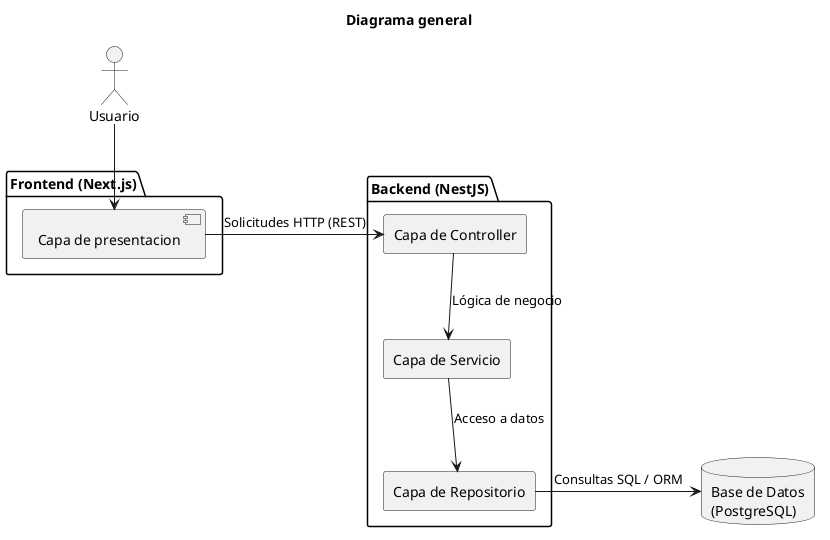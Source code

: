@startuml

title Diagrama general

actor Usuario

package "Frontend (Next.js)" {
  [Capa de presentacion]
}

package "Backend (NestJS)" {
  rectangle "Capa de Controller" as C1
  rectangle "Capa de Servicio" as C2
  rectangle "Capa de Repositorio" as C3
}

database "Base de Datos\n(PostgreSQL)" as DB

Usuario --> [Capa de presentacion]
[Capa de presentacion] -right-> C1 : Solicitudes HTTP (REST)
C1 -down-> C2 : Lógica de negocio
C2 -down-> C3 : Acceso a datos
C3 -right-> DB : Consultas SQL / ORM

@enduml